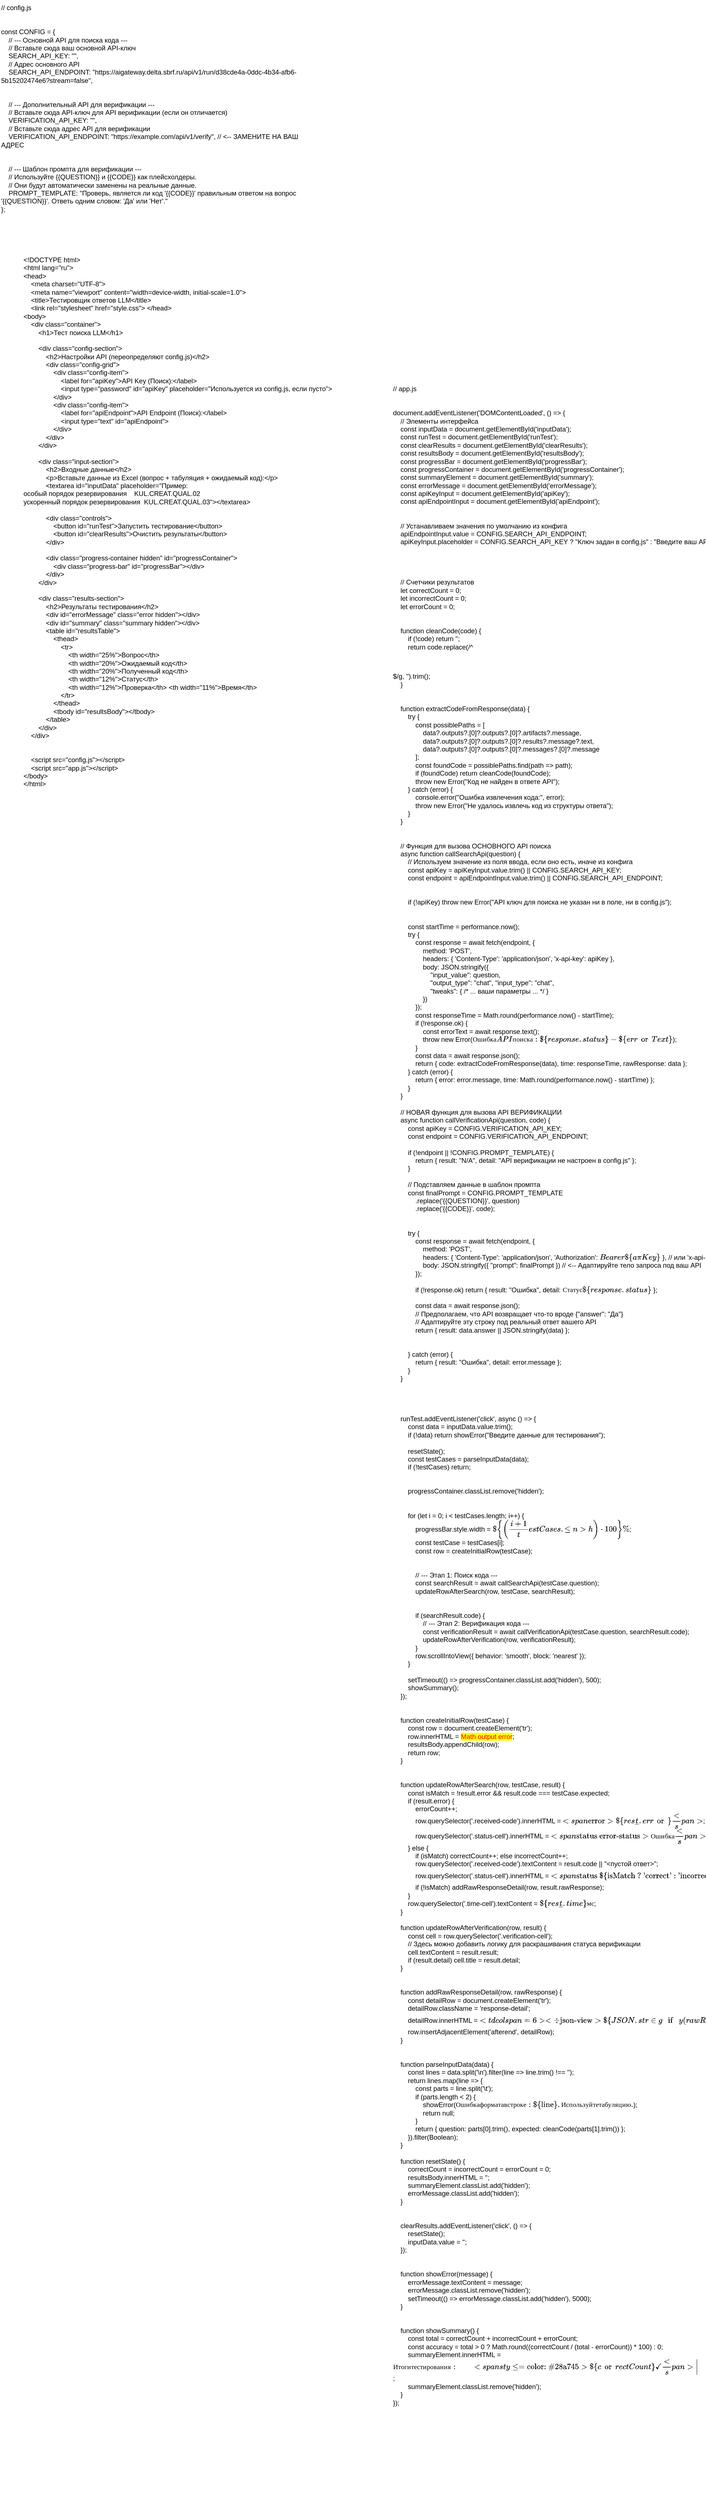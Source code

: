 <mxfile version="27.1.1">
  <diagram name="Страница — 1" id="WULPb32uHRo-QUS4CWuH">
    <mxGraphModel dx="1152" dy="692" grid="1" gridSize="10" guides="1" tooltips="1" connect="1" arrows="1" fold="1" page="1" pageScale="1" pageWidth="827" pageHeight="1169" math="0" shadow="0">
      <root>
        <mxCell id="0" />
        <mxCell id="1" parent="0" />
        <UserObject label="// config.js&#xa;&#xa;&#xa;const CONFIG = {&#xa;    // --- Основной API для поиска кода ---&#xa;    // Вставьте сюда ваш основной API-ключ&#xa;    SEARCH_API_KEY: &quot;&quot;, &#xa;    // Адрес основного API&#xa;    SEARCH_API_ENDPOINT: &quot;https://aigateway.delta.sbrf.ru/api/v1/run/d38cde4a-0ddc-4b34-afb6-5b15202474e6?stream=false&quot;,&#xa;&#xa;&#xa;    // --- Дополнительный API для верификации ---&#xa;    // Вставьте сюда API-ключ для API верификации (если он отличается)&#xa;    VERIFICATION_API_KEY: &quot;&quot;, &#xa;    // Вставьте сюда адрес API для верификации&#xa;    VERIFICATION_API_ENDPOINT: &quot;https://example.com/api/v1/verify&quot;, // &lt;-- ЗАМЕНИТЕ НА ВАШ АДРЕС&#xa;&#xa;&#xa;    // --- Шаблон промпта для верификации ---&#xa;    // Используйте {{QUESTION}} и {{CODE}} как плейсхолдеры.&#xa;    // Они будут автоматически заменены на реальные данные.&#xa;    PROMPT_TEMPLATE: &quot;Проверь, является ли код &#39;{{CODE}}&#39; правильным ответом на вопрос &#39;{{QUESTION}}&#39;. Ответь одним словом: &#39;Да&#39; или &#39;Нет&#39;.&quot;&#xa;};" link="// config.js&#xa;&#xa;&#xa;const CONFIG = {&#xa;    // --- Основной API для поиска кода ---&#xa;    // Вставьте сюда ваш основной API-ключ&#xa;    SEARCH_API_KEY: &quot;&quot;, &#xa;    // Адрес основного API&#xa;    SEARCH_API_ENDPOINT: &quot;https://aigateway.delta.sbrf.ru/api/v1/run/d38cde4a-0ddc-4b34-afb6-5b15202474e6?stream=false&quot;,&#xa;&#xa;&#xa;    // --- Дополнительный API для верификации ---&#xa;    // Вставьте сюда API-ключ для API верификации (если он отличается)&#xa;    VERIFICATION_API_KEY: &quot;&quot;, &#xa;    // Вставьте сюда адрес API для верификации&#xa;    VERIFICATION_API_ENDPOINT: &quot;https://example.com/api/v1/verify&quot;, // &lt;-- ЗАМЕНИТЕ НА ВАШ АДРЕС&#xa;&#xa;&#xa;    // --- Шаблон промпта для верификации ---&#xa;    // Используйте {{QUESTION}} и {{CODE}} как плейсхолдеры.&#xa;    // Они будут автоматически заменены на реальные данные.&#xa;    PROMPT_TEMPLATE: &quot;Проверь, является ли код &#39;{{CODE}}&#39; правильным ответом на вопрос &#39;{{QUESTION}}&#39;. Ответь одним словом: &#39;Да&#39; или &#39;Нет&#39;.&quot;&#xa;};" id="KhpofreyqJjnModskH-O-7">
          <mxCell style="text;whiteSpace=wrap;" vertex="1" parent="1">
            <mxGeometry x="50" y="10" width="560" height="400" as="geometry" />
          </mxCell>
        </UserObject>
        <UserObject label="&lt;!DOCTYPE html&gt;&#xa;&lt;html lang=&quot;ru&quot;&gt;&#xa;&lt;head&gt;&#xa;    &lt;meta charset=&quot;UTF-8&quot;&gt;&#xa;    &lt;meta name=&quot;viewport&quot; content=&quot;width=device-width, initial-scale=1.0&quot;&gt;&#xa;    &lt;title&gt;Тестировщик ответов LLM&lt;/title&gt;&#xa;    &lt;link rel=&quot;stylesheet&quot; href=&quot;style.css&quot;&gt; &lt;/head&gt;&#xa;&lt;body&gt;&#xa;    &lt;div class=&quot;container&quot;&gt;&#xa;        &lt;h1&gt;Тест поиска LLM&lt;/h1&gt;&#xa;        &#xa;        &lt;div class=&quot;config-section&quot;&gt;&#xa;            &lt;h2&gt;Настройки API (переопределяют config.js)&lt;/h2&gt;&#xa;            &lt;div class=&quot;config-grid&quot;&gt;&#xa;                &lt;div class=&quot;config-item&quot;&gt;&#xa;                    &lt;label for=&quot;apiKey&quot;&gt;API Key (Поиск):&lt;/label&gt;&#xa;                    &lt;input type=&quot;password&quot; id=&quot;apiKey&quot; placeholder=&quot;Используется из config.js, если пусто&quot;&gt;&#xa;                &lt;/div&gt;&#xa;                &lt;div class=&quot;config-item&quot;&gt;&#xa;                    &lt;label for=&quot;apiEndpoint&quot;&gt;API Endpoint (Поиск):&lt;/label&gt;&#xa;                    &lt;input type=&quot;text&quot; id=&quot;apiEndpoint&quot;&gt;&#xa;                &lt;/div&gt;&#xa;            &lt;/div&gt;&#xa;        &lt;/div&gt;&#xa;        &#xa;        &lt;div class=&quot;input-section&quot;&gt;&#xa;            &lt;h2&gt;Входные данные&lt;/h2&gt;&#xa;            &lt;p&gt;Вставьте данные из Excel (вопрос + табуляция + ожидаемый код):&lt;/p&gt;&#xa;            &lt;textarea id=&quot;inputData&quot; placeholder=&quot;Пример:&#xa;особый порядок резервирования    KUL.CREAT.QUAL.02&#xa;ускоренный порядок резервирования  KUL.CREAT.QUAL.03&quot;&gt;&lt;/textarea&gt;&#xa;            &#xa;            &lt;div class=&quot;controls&quot;&gt;&#xa;                &lt;button id=&quot;runTest&quot;&gt;Запустить тестирование&lt;/button&gt;&#xa;                &lt;button id=&quot;clearResults&quot;&gt;Очистить результаты&lt;/button&gt;&#xa;            &lt;/div&gt;&#xa;            &#xa;            &lt;div class=&quot;progress-container hidden&quot; id=&quot;progressContainer&quot;&gt;&#xa;                &lt;div class=&quot;progress-bar&quot; id=&quot;progressBar&quot;&gt;&lt;/div&gt;&#xa;            &lt;/div&gt;&#xa;        &lt;/div&gt;&#xa;        &#xa;        &lt;div class=&quot;results-section&quot;&gt;&#xa;            &lt;h2&gt;Результаты тестирования&lt;/h2&gt;&#xa;            &lt;div id=&quot;errorMessage&quot; class=&quot;error hidden&quot;&gt;&lt;/div&gt;&#xa;            &lt;div id=&quot;summary&quot; class=&quot;summary hidden&quot;&gt;&lt;/div&gt;&#xa;            &lt;table id=&quot;resultsTable&quot;&gt;&#xa;                &lt;thead&gt;&#xa;                    &lt;tr&gt;&#xa;                        &lt;th width=&quot;25%&quot;&gt;Вопрос&lt;/th&gt;&#xa;                        &lt;th width=&quot;20%&quot;&gt;Ожидаемый код&lt;/th&gt;&#xa;                        &lt;th width=&quot;20%&quot;&gt;Полученный код&lt;/th&gt;&#xa;                        &lt;th width=&quot;12%&quot;&gt;Статус&lt;/th&gt;&#xa;                        &lt;th width=&quot;12%&quot;&gt;Проверка&lt;/th&gt; &lt;th width=&quot;11%&quot;&gt;Время&lt;/th&gt;&#xa;                    &lt;/tr&gt;&#xa;                &lt;/thead&gt;&#xa;                &lt;tbody id=&quot;resultsBody&quot;&gt;&lt;/tbody&gt;&#xa;            &lt;/table&gt;&#xa;        &lt;/div&gt;&#xa;    &lt;/div&gt;&#xa;&#xa;&#xa;    &lt;script src=&quot;config.js&quot;&gt;&lt;/script&gt;&#xa;    &lt;script src=&quot;app.js&quot;&gt;&lt;/script&gt;&#xa;&lt;/body&gt;&#xa;&lt;/html&gt;" link="&lt;!DOCTYPE html&gt;&#xa;&lt;html lang=&quot;ru&quot;&gt;&#xa;&lt;head&gt;&#xa;    &lt;meta charset=&quot;UTF-8&quot;&gt;&#xa;    &lt;meta name=&quot;viewport&quot; content=&quot;width=device-width, initial-scale=1.0&quot;&gt;&#xa;    &lt;title&gt;Тестировщик ответов LLM&lt;/title&gt;&#xa;    &lt;link rel=&quot;stylesheet&quot; href=&quot;style.css&quot;&gt; &lt;/head&gt;&#xa;&lt;body&gt;&#xa;    &lt;div class=&quot;container&quot;&gt;&#xa;        &lt;h1&gt;Тест поиска LLM&lt;/h1&gt;&#xa;        &#xa;        &lt;div class=&quot;config-section&quot;&gt;&#xa;            &lt;h2&gt;Настройки API (переопределяют config.js)&lt;/h2&gt;&#xa;            &lt;div class=&quot;config-grid&quot;&gt;&#xa;                &lt;div class=&quot;config-item&quot;&gt;&#xa;                    &lt;label for=&quot;apiKey&quot;&gt;API Key (Поиск):&lt;/label&gt;&#xa;                    &lt;input type=&quot;password&quot; id=&quot;apiKey&quot; placeholder=&quot;Используется из config.js, если пусто&quot;&gt;&#xa;                &lt;/div&gt;&#xa;                &lt;div class=&quot;config-item&quot;&gt;&#xa;                    &lt;label for=&quot;apiEndpoint&quot;&gt;API Endpoint (Поиск):&lt;/label&gt;&#xa;                    &lt;input type=&quot;text&quot; id=&quot;apiEndpoint&quot;&gt;&#xa;                &lt;/div&gt;&#xa;            &lt;/div&gt;&#xa;        &lt;/div&gt;&#xa;        &#xa;        &lt;div class=&quot;input-section&quot;&gt;&#xa;            &lt;h2&gt;Входные данные&lt;/h2&gt;&#xa;            &lt;p&gt;Вставьте данные из Excel (вопрос + табуляция + ожидаемый код):&lt;/p&gt;&#xa;            &lt;textarea id=&quot;inputData&quot; placeholder=&quot;Пример:&#xa;особый порядок резервирования    KUL.CREAT.QUAL.02&#xa;ускоренный порядок резервирования  KUL.CREAT.QUAL.03&quot;&gt;&lt;/textarea&gt;&#xa;            &#xa;            &lt;div class=&quot;controls&quot;&gt;&#xa;                &lt;button id=&quot;runTest&quot;&gt;Запустить тестирование&lt;/button&gt;&#xa;                &lt;button id=&quot;clearResults&quot;&gt;Очистить результаты&lt;/button&gt;&#xa;            &lt;/div&gt;&#xa;            &#xa;            &lt;div class=&quot;progress-container hidden&quot; id=&quot;progressContainer&quot;&gt;&#xa;                &lt;div class=&quot;progress-bar&quot; id=&quot;progressBar&quot;&gt;&lt;/div&gt;&#xa;            &lt;/div&gt;&#xa;        &lt;/div&gt;&#xa;        &#xa;        &lt;div class=&quot;results-section&quot;&gt;&#xa;            &lt;h2&gt;Результаты тестирования&lt;/h2&gt;&#xa;            &lt;div id=&quot;errorMessage&quot; class=&quot;error hidden&quot;&gt;&lt;/div&gt;&#xa;            &lt;div id=&quot;summary&quot; class=&quot;summary hidden&quot;&gt;&lt;/div&gt;&#xa;            &lt;table id=&quot;resultsTable&quot;&gt;&#xa;                &lt;thead&gt;&#xa;                    &lt;tr&gt;&#xa;                        &lt;th width=&quot;25%&quot;&gt;Вопрос&lt;/th&gt;&#xa;                        &lt;th width=&quot;20%&quot;&gt;Ожидаемый код&lt;/th&gt;&#xa;                        &lt;th width=&quot;20%&quot;&gt;Полученный код&lt;/th&gt;&#xa;                        &lt;th width=&quot;12%&quot;&gt;Статус&lt;/th&gt;&#xa;                        &lt;th width=&quot;12%&quot;&gt;Проверка&lt;/th&gt; &lt;th width=&quot;11%&quot;&gt;Время&lt;/th&gt;&#xa;                    &lt;/tr&gt;&#xa;                &lt;/thead&gt;&#xa;                &lt;tbody id=&quot;resultsBody&quot;&gt;&lt;/tbody&gt;&#xa;            &lt;/table&gt;&#xa;        &lt;/div&gt;&#xa;    &lt;/div&gt;&#xa;&#xa;&#xa;    &lt;script src=&quot;config.js&quot;&gt;&lt;/script&gt;&#xa;    &lt;script src=&quot;app.js&quot;&gt;&lt;/script&gt;&#xa;&lt;/body&gt;&#xa;&lt;/html&gt;" id="KhpofreyqJjnModskH-O-8">
          <mxCell style="text;whiteSpace=wrap;" vertex="1" parent="1">
            <mxGeometry x="90" y="460" width="560" height="990" as="geometry" />
          </mxCell>
        </UserObject>
        <UserObject label="// app.js&#xa;&#xa;&#xa;document.addEventListener(&#39;DOMContentLoaded&#39;, () =&gt; {&#xa;    // Элементы интерфейса&#xa;    const inputData = document.getElementById(&#39;inputData&#39;);&#xa;    const runTest = document.getElementById(&#39;runTest&#39;);&#xa;    const clearResults = document.getElementById(&#39;clearResults&#39;);&#xa;    const resultsBody = document.getElementById(&#39;resultsBody&#39;);&#xa;    const progressBar = document.getElementById(&#39;progressBar&#39;);&#xa;    const progressContainer = document.getElementById(&#39;progressContainer&#39;);&#xa;    const summaryElement = document.getElementById(&#39;summary&#39;);&#xa;    const errorMessage = document.getElementById(&#39;errorMessage&#39;);&#xa;    const apiKeyInput = document.getElementById(&#39;apiKey&#39;);&#xa;    const apiEndpointInput = document.getElementById(&#39;apiEndpoint&#39;);&#xa;&#xa;&#xa;    // Устанавливаем значения по умолчанию из конфига&#xa;    apiEndpointInput.value = CONFIG.SEARCH_API_ENDPOINT;&#xa;    apiKeyInput.placeholder = CONFIG.SEARCH_API_KEY ? &quot;Ключ задан в config.js&quot; : &quot;Введите ваш API ключ&quot;;&#xa;&#xa;&#xa;&#xa;&#xa;    // Счетчики результатов&#xa;    let correctCount = 0;&#xa;    let incorrectCount = 0;&#xa;    let errorCount = 0;&#xa;&#xa;&#xa;    function cleanCode(code) {&#xa;        if (!code) return &#39;&#39;;&#xa;        return code.replace(/^\[|\]$/g, &#39;&#39;).trim();&#xa;    }&#xa;&#xa;&#xa;    function extractCodeFromResponse(data) {&#xa;        try {&#xa;            const possiblePaths = [&#xa;                data?.outputs?.[0]?.outputs?.[0]?.artifacts?.message,&#xa;                data?.outputs?.[0]?.outputs?.[0]?.results?.message?.text,&#xa;                data?.outputs?.[0]?.outputs?.[0]?.messages?.[0]?.message&#xa;            ];&#xa;            const foundCode = possiblePaths.find(path =&gt; path);&#xa;            if (foundCode) return cleanCode(foundCode);&#xa;            throw new Error(&quot;Код не найден в ответе API&quot;);&#xa;        } catch (error) {&#xa;            console.error(&quot;Ошибка извлечения кода:&quot;, error);&#xa;            throw new Error(&quot;Не удалось извлечь код из структуры ответа&quot;);&#xa;        }&#xa;    }&#xa;&#xa;&#xa;    // Функция для вызова ОСНОВНОГО API поиска&#xa;    async function callSearchApi(question) {&#xa;        // Используем значение из поля ввода, если оно есть, иначе из конфига&#xa;        const apiKey = apiKeyInput.value.trim() || CONFIG.SEARCH_API_KEY;&#xa;        const endpoint = apiEndpointInput.value.trim() || CONFIG.SEARCH_API_ENDPOINT;&#xa;&#xa;&#xa;        if (!apiKey) throw new Error(&quot;API ключ для поиска не указан ни в поле, ни в config.js&quot;);&#xa;&#xa;&#xa;        const startTime = performance.now();&#xa;        try {&#xa;            const response = await fetch(endpoint, {&#xa;                method: &#39;POST&#39;,&#xa;                headers: { &#39;Content-Type&#39;: &#39;application/json&#39;, &#39;x-api-key&#39;: apiKey },&#xa;                body: JSON.stringify({&#xa;                    &quot;input_value&quot;: question,&#xa;                    &quot;output_type&quot;: &quot;chat&quot;, &quot;input_type&quot;: &quot;chat&quot;,&#xa;                    &quot;tweaks&quot;: { /* ... ваши параметры ... */ }&#xa;                })&#xa;            });&#xa;            const responseTime = Math.round(performance.now() - startTime);&#xa;            if (!response.ok) {&#xa;                const errorText = await response.text();&#xa;                throw new Error(`Ошибка API поиска: ${response.status} - ${errorText}`);&#xa;            }&#xa;            const data = await response.json();&#xa;            return { code: extractCodeFromResponse(data), time: responseTime, rawResponse: data };&#xa;        } catch (error) {&#xa;            return { error: error.message, time: Math.round(performance.now() - startTime) };&#xa;        }&#xa;    }&#xa;    &#xa;    // НОВАЯ функция для вызова API ВЕРИФИКАЦИИ&#xa;    async function callVerificationApi(question, code) {&#xa;        const apiKey = CONFIG.VERIFICATION_API_KEY;&#xa;        const endpoint = CONFIG.VERIFICATION_API_ENDPOINT;&#xa;        &#xa;        if (!endpoint || !CONFIG.PROMPT_TEMPLATE) {&#xa;            return { result: &quot;N/A&quot;, detail: &quot;API верификации не настроен в config.js&quot; };&#xa;        }&#xa;        &#xa;        // Подставляем данные в шаблон промпта&#xa;        const finalPrompt = CONFIG.PROMPT_TEMPLATE&#xa;            .replace(&#39;{{QUESTION}}&#39;, question)&#xa;            .replace(&#39;{{CODE}}&#39;, code);&#xa;&#xa;&#xa;        try {&#xa;            const response = await fetch(endpoint, {&#xa;                method: &#39;POST&#39;,&#xa;                headers: { &#39;Content-Type&#39;: &#39;application/json&#39;, &#39;Authorization&#39;: `Bearer ${apiKey}` }, // или &#39;x-api-key&#39; в зависимости от вашего API&#xa;                body: JSON.stringify({ &quot;prompt&quot;: finalPrompt }) // &lt;-- Адаптируйте тело запроса под ваш API&#xa;            });&#xa;            &#xa;            if (!response.ok) return { result: &quot;Ошибка&quot;, detail: `Статус ${response.status}` };&#xa;            &#xa;            const data = await response.json();&#xa;            // Предполагаем, что API возвращает что-то вроде {&quot;answer&quot;: &quot;Да&quot;}&#xa;            // Адаптируйте эту строку под реальный ответ вашего API&#xa;            return { result: data.answer || JSON.stringify(data) };&#xa;&#xa;&#xa;        } catch (error) {&#xa;            return { result: &quot;Ошибка&quot;, detail: error.message };&#xa;        }&#xa;    }&#xa;&#xa;&#xa;&#xa;&#xa;    runTest.addEventListener(&#39;click&#39;, async () =&gt; {&#xa;        const data = inputData.value.trim();&#xa;        if (!data) return showError(&quot;Введите данные для тестирования&quot;);&#xa;        &#xa;        resetState();&#xa;        const testCases = parseInputData(data);&#xa;        if (!testCases) return;&#xa;&#xa;&#xa;        progressContainer.classList.remove(&#39;hidden&#39;);&#xa;&#xa;&#xa;        for (let i = 0; i &lt; testCases.length; i++) {&#xa;            progressBar.style.width = `${((i + 1) / testCases.length) * 100}%`;&#xa;            const testCase = testCases[i];&#xa;            const row = createInitialRow(testCase);&#xa;&#xa;&#xa;            // --- Этап 1: Поиск кода ---&#xa;            const searchResult = await callSearchApi(testCase.question);&#xa;            updateRowAfterSearch(row, testCase, searchResult);&#xa;&#xa;&#xa;            if (searchResult.code) {&#xa;                // --- Этап 2: Верификация кода ---&#xa;                const verificationResult = await callVerificationApi(testCase.question, searchResult.code);&#xa;                updateRowAfterVerification(row, verificationResult);&#xa;            }&#xa;            row.scrollIntoView({ behavior: &#39;smooth&#39;, block: &#39;nearest&#39; });&#xa;        }&#xa;        &#xa;        setTimeout(() =&gt; progressContainer.classList.add(&#39;hidden&#39;), 500);&#xa;        showSummary();&#xa;    });&#xa;&#xa;&#xa;    function createInitialRow(testCase) {&#xa;        const row = document.createElement(&#39;tr&#39;);&#xa;        row.innerHTML = `&#xa;            &lt;td&gt;${testCase.question}&lt;/td&gt;&#xa;            &lt;td&gt;${testCase.expected}&lt;/td&gt;&#xa;            &lt;td class=&quot;received-code&quot;&gt;...&lt;/td&gt;&#xa;            &lt;td class=&quot;status-cell&quot;&gt;&lt;span class=&quot;status processing&quot;&gt;Обработка&lt;/span&gt;&lt;/td&gt;&#xa;            &lt;td class=&quot;verification-cell&quot;&gt;...&lt;/td&gt;&#xa;            &lt;td class=&quot;time-cell&quot;&gt;...&lt;/td&gt;&#xa;        `;&#xa;        resultsBody.appendChild(row);&#xa;        return row;&#xa;    }&#xa;&#xa;&#xa;    function updateRowAfterSearch(row, testCase, result) {&#xa;        const isMatch = !result.error &amp;&amp; result.code === testCase.expected;&#xa;        if (result.error) {&#xa;            errorCount++;&#xa;            row.querySelector(&#39;.received-code&#39;).innerHTML = `&lt;span class=&quot;error&quot;&gt;${result.error}&lt;/span&gt;`;&#xa;            row.querySelector(&#39;.status-cell&#39;).innerHTML = `&lt;span class=&quot;status error-status&quot;&gt;Ошибка&lt;/span&gt;`;&#xa;        } else {&#xa;            if (isMatch) correctCount++; else incorrectCount++;&#xa;            row.querySelector(&#39;.received-code&#39;).textContent = result.code || &quot;&lt;пустой ответ&gt;&quot;;&#xa;            row.querySelector(&#39;.status-cell&#39;).innerHTML = `&lt;span class=&quot;status ${isMatch ? &#39;correct&#39; : &#39;incorrect&#39;}&quot;&gt;${isMatch ? &#39;Совпадает&#39; : &#39;Не совпадает&#39;}&lt;/span&gt;`;&#xa;            if (!isMatch) addRawResponseDetail(row, result.rawResponse);&#xa;        }&#xa;        row.querySelector(&#39;.time-cell&#39;).textContent = `${result.time}мс`;&#xa;    }&#xa;    &#xa;    function updateRowAfterVerification(row, result) {&#xa;        const cell = row.querySelector(&#39;.verification-cell&#39;);&#xa;        // Здесь можно добавить логику для раскрашивания статуса верификации&#xa;        cell.textContent = result.result;&#xa;        if (result.detail) cell.title = result.detail;&#xa;    }&#xa;&#xa;&#xa;    function addRawResponseDetail(row, rawResponse) {&#xa;        const detailRow = document.createElement(&#39;tr&#39;);&#xa;        detailRow.className = &#39;response-detail&#39;;&#xa;        detailRow.innerHTML = `&lt;td colspan=&quot;6&quot;&gt;&lt;div class=&quot;json-view&quot;&gt;${JSON.stringify(rawResponse, null, 2)}&lt;/div&gt;&lt;/td&gt;`;&#xa;        row.insertAdjacentElement(&#39;afterend&#39;, detailRow);&#xa;    }&#xa;&#xa;&#xa;    function parseInputData(data) {&#xa;        const lines = data.split(&#39;\n&#39;).filter(line =&gt; line.trim() !== &#39;&#39;);&#xa;        return lines.map(line =&gt; {&#xa;            const parts = line.split(&#39;\t&#39;);&#xa;            if (parts.length &lt; 2) {&#xa;                showError(`Ошибка формата в строке: &quot;${line}&quot;. Используйте табуляцию.`);&#xa;                return null;&#xa;            }&#xa;            return { question: parts[0].trim(), expected: cleanCode(parts[1].trim()) };&#xa;        }).filter(Boolean);&#xa;    }&#xa;    &#xa;    function resetState() {&#xa;        correctCount = incorrectCount = errorCount = 0;&#xa;        resultsBody.innerHTML = &#39;&#39;;&#xa;        summaryElement.classList.add(&#39;hidden&#39;);&#xa;        errorMessage.classList.add(&#39;hidden&#39;);&#xa;    }&#xa;&#xa;&#xa;    clearResults.addEventListener(&#39;click&#39;, () =&gt; {&#xa;        resetState();&#xa;        inputData.value = &#39;&#39;;&#xa;    });&#xa;&#xa;&#xa;    function showError(message) {&#xa;        errorMessage.textContent = message;&#xa;        errorMessage.classList.remove(&#39;hidden&#39;);&#xa;        setTimeout(() =&gt; errorMessage.classList.add(&#39;hidden&#39;), 5000);&#xa;    }&#xa;&#xa;&#xa;    function showSummary() {&#xa;        const total = correctCount + incorrectCount + errorCount;&#xa;        const accuracy = total &gt; 0 ? Math.round((correctCount / (total - errorCount)) * 100) : 0;&#xa;        summaryElement.innerHTML = `&#xa;            Итоги тестирования: &#xa;            &lt;span style=&quot;color: #28a745&quot;&gt;${correctCount} ✓&lt;/span&gt; | &#xa;            &lt;span style=&quot;color: #dc3545&quot;&gt;${incorrectCount} ✗&lt;/span&gt; | &#xa;            &lt;span style=&quot;color: #ffc107&quot;&gt;${errorCount} ⚠&lt;/span&gt;&#xa;            | Точность (без ошибок): &lt;strong&gt;${accuracy}%&lt;/strong&gt;&#xa;        `;&#xa;        summaryElement.classList.remove(&#39;hidden&#39;);&#xa;    }&#xa;});" link="// app.js&#xa;&#xa;&#xa;document.addEventListener(&#39;DOMContentLoaded&#39;, () =&gt; {&#xa;    // Элементы интерфейса&#xa;    const inputData = document.getElementById(&#39;inputData&#39;);&#xa;    const runTest = document.getElementById(&#39;runTest&#39;);&#xa;    const clearResults = document.getElementById(&#39;clearResults&#39;);&#xa;    const resultsBody = document.getElementById(&#39;resultsBody&#39;);&#xa;    const progressBar = document.getElementById(&#39;progressBar&#39;);&#xa;    const progressContainer = document.getElementById(&#39;progressContainer&#39;);&#xa;    const summaryElement = document.getElementById(&#39;summary&#39;);&#xa;    const errorMessage = document.getElementById(&#39;errorMessage&#39;);&#xa;    const apiKeyInput = document.getElementById(&#39;apiKey&#39;);&#xa;    const apiEndpointInput = document.getElementById(&#39;apiEndpoint&#39;);&#xa;&#xa;&#xa;    // Устанавливаем значения по умолчанию из конфига&#xa;    apiEndpointInput.value = CONFIG.SEARCH_API_ENDPOINT;&#xa;    apiKeyInput.placeholder = CONFIG.SEARCH_API_KEY ? &quot;Ключ задан в config.js&quot; : &quot;Введите ваш API ключ&quot;;&#xa;&#xa;&#xa;&#xa;&#xa;    // Счетчики результатов&#xa;    let correctCount = 0;&#xa;    let incorrectCount = 0;&#xa;    let errorCount = 0;&#xa;&#xa;&#xa;    function cleanCode(code) {&#xa;        if (!code) return &#39;&#39;;&#xa;        return code.replace(/^\[|\]$/g, &#39;&#39;).trim();&#xa;    }&#xa;&#xa;&#xa;    function extractCodeFromResponse(data) {&#xa;        try {&#xa;            const possiblePaths = [&#xa;                data?.outputs?.[0]?.outputs?.[0]?.artifacts?.message,&#xa;                data?.outputs?.[0]?.outputs?.[0]?.results?.message?.text,&#xa;                data?.outputs?.[0]?.outputs?.[0]?.messages?.[0]?.message&#xa;            ];&#xa;            const foundCode = possiblePaths.find(path =&gt; path);&#xa;            if (foundCode) return cleanCode(foundCode);&#xa;            throw new Error(&quot;Код не найден в ответе API&quot;);&#xa;        } catch (error) {&#xa;            console.error(&quot;Ошибка извлечения кода:&quot;, error);&#xa;            throw new Error(&quot;Не удалось извлечь код из структуры ответа&quot;);&#xa;        }&#xa;    }&#xa;&#xa;&#xa;    // Функция для вызова ОСНОВНОГО API поиска&#xa;    async function callSearchApi(question) {&#xa;        // Используем значение из поля ввода, если оно есть, иначе из конфига&#xa;        const apiKey = apiKeyInput.value.trim() || CONFIG.SEARCH_API_KEY;&#xa;        const endpoint = apiEndpointInput.value.trim() || CONFIG.SEARCH_API_ENDPOINT;&#xa;&#xa;&#xa;        if (!apiKey) throw new Error(&quot;API ключ для поиска не указан ни в поле, ни в config.js&quot;);&#xa;&#xa;&#xa;        const startTime = performance.now();&#xa;        try {&#xa;            const response = await fetch(endpoint, {&#xa;                method: &#39;POST&#39;,&#xa;                headers: { &#39;Content-Type&#39;: &#39;application/json&#39;, &#39;x-api-key&#39;: apiKey },&#xa;                body: JSON.stringify({&#xa;                    &quot;input_value&quot;: question,&#xa;                    &quot;output_type&quot;: &quot;chat&quot;, &quot;input_type&quot;: &quot;chat&quot;,&#xa;                    &quot;tweaks&quot;: { /* ... ваши параметры ... */ }&#xa;                })&#xa;            });&#xa;            const responseTime = Math.round(performance.now() - startTime);&#xa;            if (!response.ok) {&#xa;                const errorText = await response.text();&#xa;                throw new Error(`Ошибка API поиска: ${response.status} - ${errorText}`);&#xa;            }&#xa;            const data = await response.json();&#xa;            return { code: extractCodeFromResponse(data), time: responseTime, rawResponse: data };&#xa;        } catch (error) {&#xa;            return { error: error.message, time: Math.round(performance.now() - startTime) };&#xa;        }&#xa;    }&#xa;    &#xa;    // НОВАЯ функция для вызова API ВЕРИФИКАЦИИ&#xa;    async function callVerificationApi(question, code) {&#xa;        const apiKey = CONFIG.VERIFICATION_API_KEY;&#xa;        const endpoint = CONFIG.VERIFICATION_API_ENDPOINT;&#xa;        &#xa;        if (!endpoint || !CONFIG.PROMPT_TEMPLATE) {&#xa;            return { result: &quot;N/A&quot;, detail: &quot;API верификации не настроен в config.js&quot; };&#xa;        }&#xa;        &#xa;        // Подставляем данные в шаблон промпта&#xa;        const finalPrompt = CONFIG.PROMPT_TEMPLATE&#xa;            .replace(&#39;{{QUESTION}}&#39;, question)&#xa;            .replace(&#39;{{CODE}}&#39;, code);&#xa;&#xa;&#xa;        try {&#xa;            const response = await fetch(endpoint, {&#xa;                method: &#39;POST&#39;,&#xa;                headers: { &#39;Content-Type&#39;: &#39;application/json&#39;, &#39;Authorization&#39;: `Bearer ${apiKey}` }, // или &#39;x-api-key&#39; в зависимости от вашего API&#xa;                body: JSON.stringify({ &quot;prompt&quot;: finalPrompt }) // &lt;-- Адаптируйте тело запроса под ваш API&#xa;            });&#xa;            &#xa;            if (!response.ok) return { result: &quot;Ошибка&quot;, detail: `Статус ${response.status}` };&#xa;            &#xa;            const data = await response.json();&#xa;            // Предполагаем, что API возвращает что-то вроде {&quot;answer&quot;: &quot;Да&quot;}&#xa;            // Адаптируйте эту строку под реальный ответ вашего API&#xa;            return { result: data.answer || JSON.stringify(data) };&#xa;&#xa;&#xa;        } catch (error) {&#xa;            return { result: &quot;Ошибка&quot;, detail: error.message };&#xa;        }&#xa;    }&#xa;&#xa;&#xa;&#xa;&#xa;    runTest.addEventListener(&#39;click&#39;, async () =&gt; {&#xa;        const data = inputData.value.trim();&#xa;        if (!data) return showError(&quot;Введите данные для тестирования&quot;);&#xa;        &#xa;        resetState();&#xa;        const testCases = parseInputData(data);&#xa;        if (!testCases) return;&#xa;&#xa;&#xa;        progressContainer.classList.remove(&#39;hidden&#39;);&#xa;&#xa;&#xa;        for (let i = 0; i &lt; testCases.length; i++) {&#xa;            progressBar.style.width = `${((i + 1) / testCases.length) * 100}%`;&#xa;            const testCase = testCases[i];&#xa;            const row = createInitialRow(testCase);&#xa;&#xa;&#xa;            // --- Этап 1: Поиск кода ---&#xa;            const searchResult = await callSearchApi(testCase.question);&#xa;            updateRowAfterSearch(row, testCase, searchResult);&#xa;&#xa;&#xa;            if (searchResult.code) {&#xa;                // --- Этап 2: Верификация кода ---&#xa;                const verificationResult = await callVerificationApi(testCase.question, searchResult.code);&#xa;                updateRowAfterVerification(row, verificationResult);&#xa;            }&#xa;            row.scrollIntoView({ behavior: &#39;smooth&#39;, block: &#39;nearest&#39; });&#xa;        }&#xa;        &#xa;        setTimeout(() =&gt; progressContainer.classList.add(&#39;hidden&#39;), 500);&#xa;        showSummary();&#xa;    });&#xa;&#xa;&#xa;    function createInitialRow(testCase) {&#xa;        const row = document.createElement(&#39;tr&#39;);&#xa;        row.innerHTML = `&#xa;            &lt;td&gt;${testCase.question}&lt;/td&gt;&#xa;            &lt;td&gt;${testCase.expected}&lt;/td&gt;&#xa;            &lt;td class=&quot;received-code&quot;&gt;...&lt;/td&gt;&#xa;            &lt;td class=&quot;status-cell&quot;&gt;&lt;span class=&quot;status processing&quot;&gt;Обработка&lt;/span&gt;&lt;/td&gt;&#xa;            &lt;td class=&quot;verification-cell&quot;&gt;...&lt;/td&gt;&#xa;            &lt;td class=&quot;time-cell&quot;&gt;...&lt;/td&gt;&#xa;        `;&#xa;        resultsBody.appendChild(row);&#xa;        return row;&#xa;    }&#xa;&#xa;&#xa;    function updateRowAfterSearch(row, testCase, result) {&#xa;        const isMatch = !result.error &amp;&amp; result.code === testCase.expected;&#xa;        if (result.error) {&#xa;            errorCount++;&#xa;            row.querySelector(&#39;.received-code&#39;).innerHTML = `&lt;span class=&quot;error&quot;&gt;${result.error}&lt;/span&gt;`;&#xa;            row.querySelector(&#39;.status-cell&#39;).innerHTML = `&lt;span class=&quot;status error-status&quot;&gt;Ошибка&lt;/span&gt;`;&#xa;        } else {&#xa;            if (isMatch) correctCount++; else incorrectCount++;&#xa;            row.querySelector(&#39;.received-code&#39;).textContent = result.code || &quot;&lt;пустой ответ&gt;&quot;;&#xa;            row.querySelector(&#39;.status-cell&#39;).innerHTML = `&lt;span class=&quot;status ${isMatch ? &#39;correct&#39; : &#39;incorrect&#39;}&quot;&gt;${isMatch ? &#39;Совпадает&#39; : &#39;Не совпадает&#39;}&lt;/span&gt;`;&#xa;            if (!isMatch) addRawResponseDetail(row, result.rawResponse);&#xa;        }&#xa;        row.querySelector(&#39;.time-cell&#39;).textContent = `${result.time}мс`;&#xa;    }&#xa;    &#xa;    function updateRowAfterVerification(row, result) {&#xa;        const cell = row.querySelector(&#39;.verification-cell&#39;);&#xa;        // Здесь можно добавить логику для раскрашивания статуса верификации&#xa;        cell.textContent = result.result;&#xa;        if (result.detail) cell.title = result.detail;&#xa;    }&#xa;&#xa;&#xa;    function addRawResponseDetail(row, rawResponse) {&#xa;        const detailRow = document.createElement(&#39;tr&#39;);&#xa;        detailRow.className = &#39;response-detail&#39;;&#xa;        detailRow.innerHTML = `&lt;td colspan=&quot;6&quot;&gt;&lt;div class=&quot;json-view&quot;&gt;${JSON.stringify(rawResponse, null, 2)}&lt;/div&gt;&lt;/td&gt;`;&#xa;        row.insertAdjacentElement(&#39;afterend&#39;, detailRow);&#xa;    }&#xa;&#xa;&#xa;    function parseInputData(data) {&#xa;        const lines = data.split(&#39;\n&#39;).filter(line =&gt; line.trim() !== &#39;&#39;);&#xa;        return lines.map(line =&gt; {&#xa;            const parts = line.split(&#39;\t&#39;);&#xa;            if (parts.length &lt; 2) {&#xa;                showError(`Ошибка формата в строке: &quot;${line}&quot;. Используйте табуляцию.`);&#xa;                return null;&#xa;            }&#xa;            return { question: parts[0].trim(), expected: cleanCode(parts[1].trim()) };&#xa;        }).filter(Boolean);&#xa;    }&#xa;    &#xa;    function resetState() {&#xa;        correctCount = incorrectCount = errorCount = 0;&#xa;        resultsBody.innerHTML = &#39;&#39;;&#xa;        summaryElement.classList.add(&#39;hidden&#39;);&#xa;        errorMessage.classList.add(&#39;hidden&#39;);&#xa;    }&#xa;&#xa;&#xa;    clearResults.addEventListener(&#39;click&#39;, () =&gt; {&#xa;        resetState();&#xa;        inputData.value = &#39;&#39;;&#xa;    });&#xa;&#xa;&#xa;    function showError(message) {&#xa;        errorMessage.textContent = message;&#xa;        errorMessage.classList.remove(&#39;hidden&#39;);&#xa;        setTimeout(() =&gt; errorMessage.classList.add(&#39;hidden&#39;), 5000);&#xa;    }&#xa;&#xa;&#xa;    function showSummary() {&#xa;        const total = correctCount + incorrectCount + errorCount;&#xa;        const accuracy = total &gt; 0 ? Math.round((correctCount / (total - errorCount)) * 100) : 0;&#xa;        summaryElement.innerHTML = `&#xa;            Итоги тестирования: &#xa;            &lt;span style=&quot;color: #28a745&quot;&gt;${correctCount} ✓&lt;/span&gt; | &#xa;            &lt;span style=&quot;color: #dc3545&quot;&gt;${incorrectCount} ✗&lt;/span&gt; | &#xa;            &lt;span style=&quot;color: #ffc107&quot;&gt;${errorCount} ⚠&lt;/span&gt;&#xa;            | Точность (без ошибок): &lt;strong&gt;${accuracy}%&lt;/strong&gt;&#xa;        `;&#xa;        summaryElement.classList.remove(&#39;hidden&#39;);&#xa;    }&#xa;});" id="KhpofreyqJjnModskH-O-9">
          <mxCell style="text;whiteSpace=wrap;" vertex="1" parent="1">
            <mxGeometry x="750" y="690" width="560" height="3780" as="geometry" />
          </mxCell>
        </UserObject>
      </root>
    </mxGraphModel>
  </diagram>
</mxfile>
